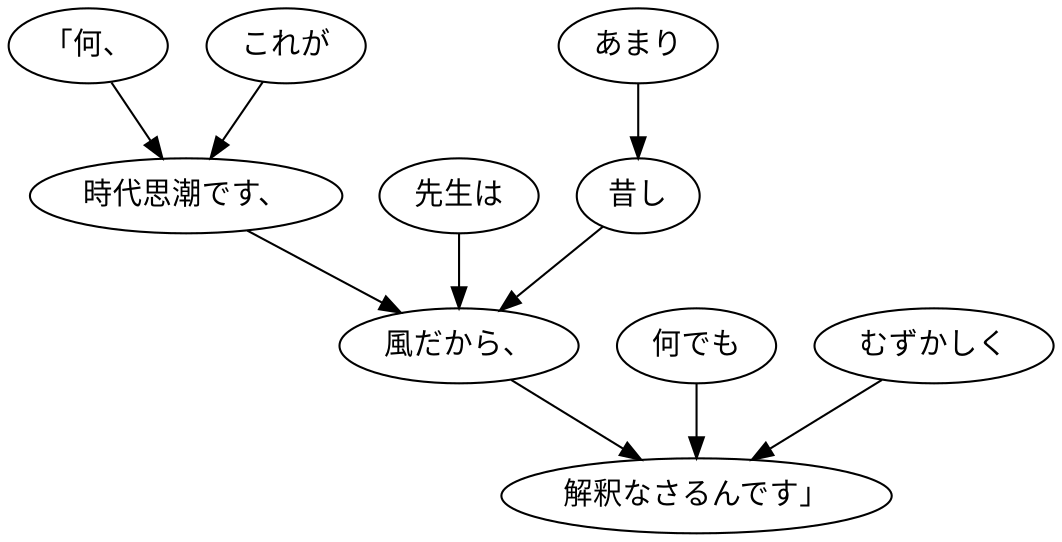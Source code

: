 digraph graph7569 {
	node0 [label="「何、"];
	node1 [label="これが"];
	node2 [label="時代思潮です、"];
	node3 [label="先生は"];
	node4 [label="あまり"];
	node5 [label="昔し"];
	node6 [label="風だから、"];
	node7 [label="何でも"];
	node8 [label="むずかしく"];
	node9 [label="解釈なさるんです」"];
	node0 -> node2;
	node1 -> node2;
	node2 -> node6;
	node3 -> node6;
	node4 -> node5;
	node5 -> node6;
	node6 -> node9;
	node7 -> node9;
	node8 -> node9;
}
